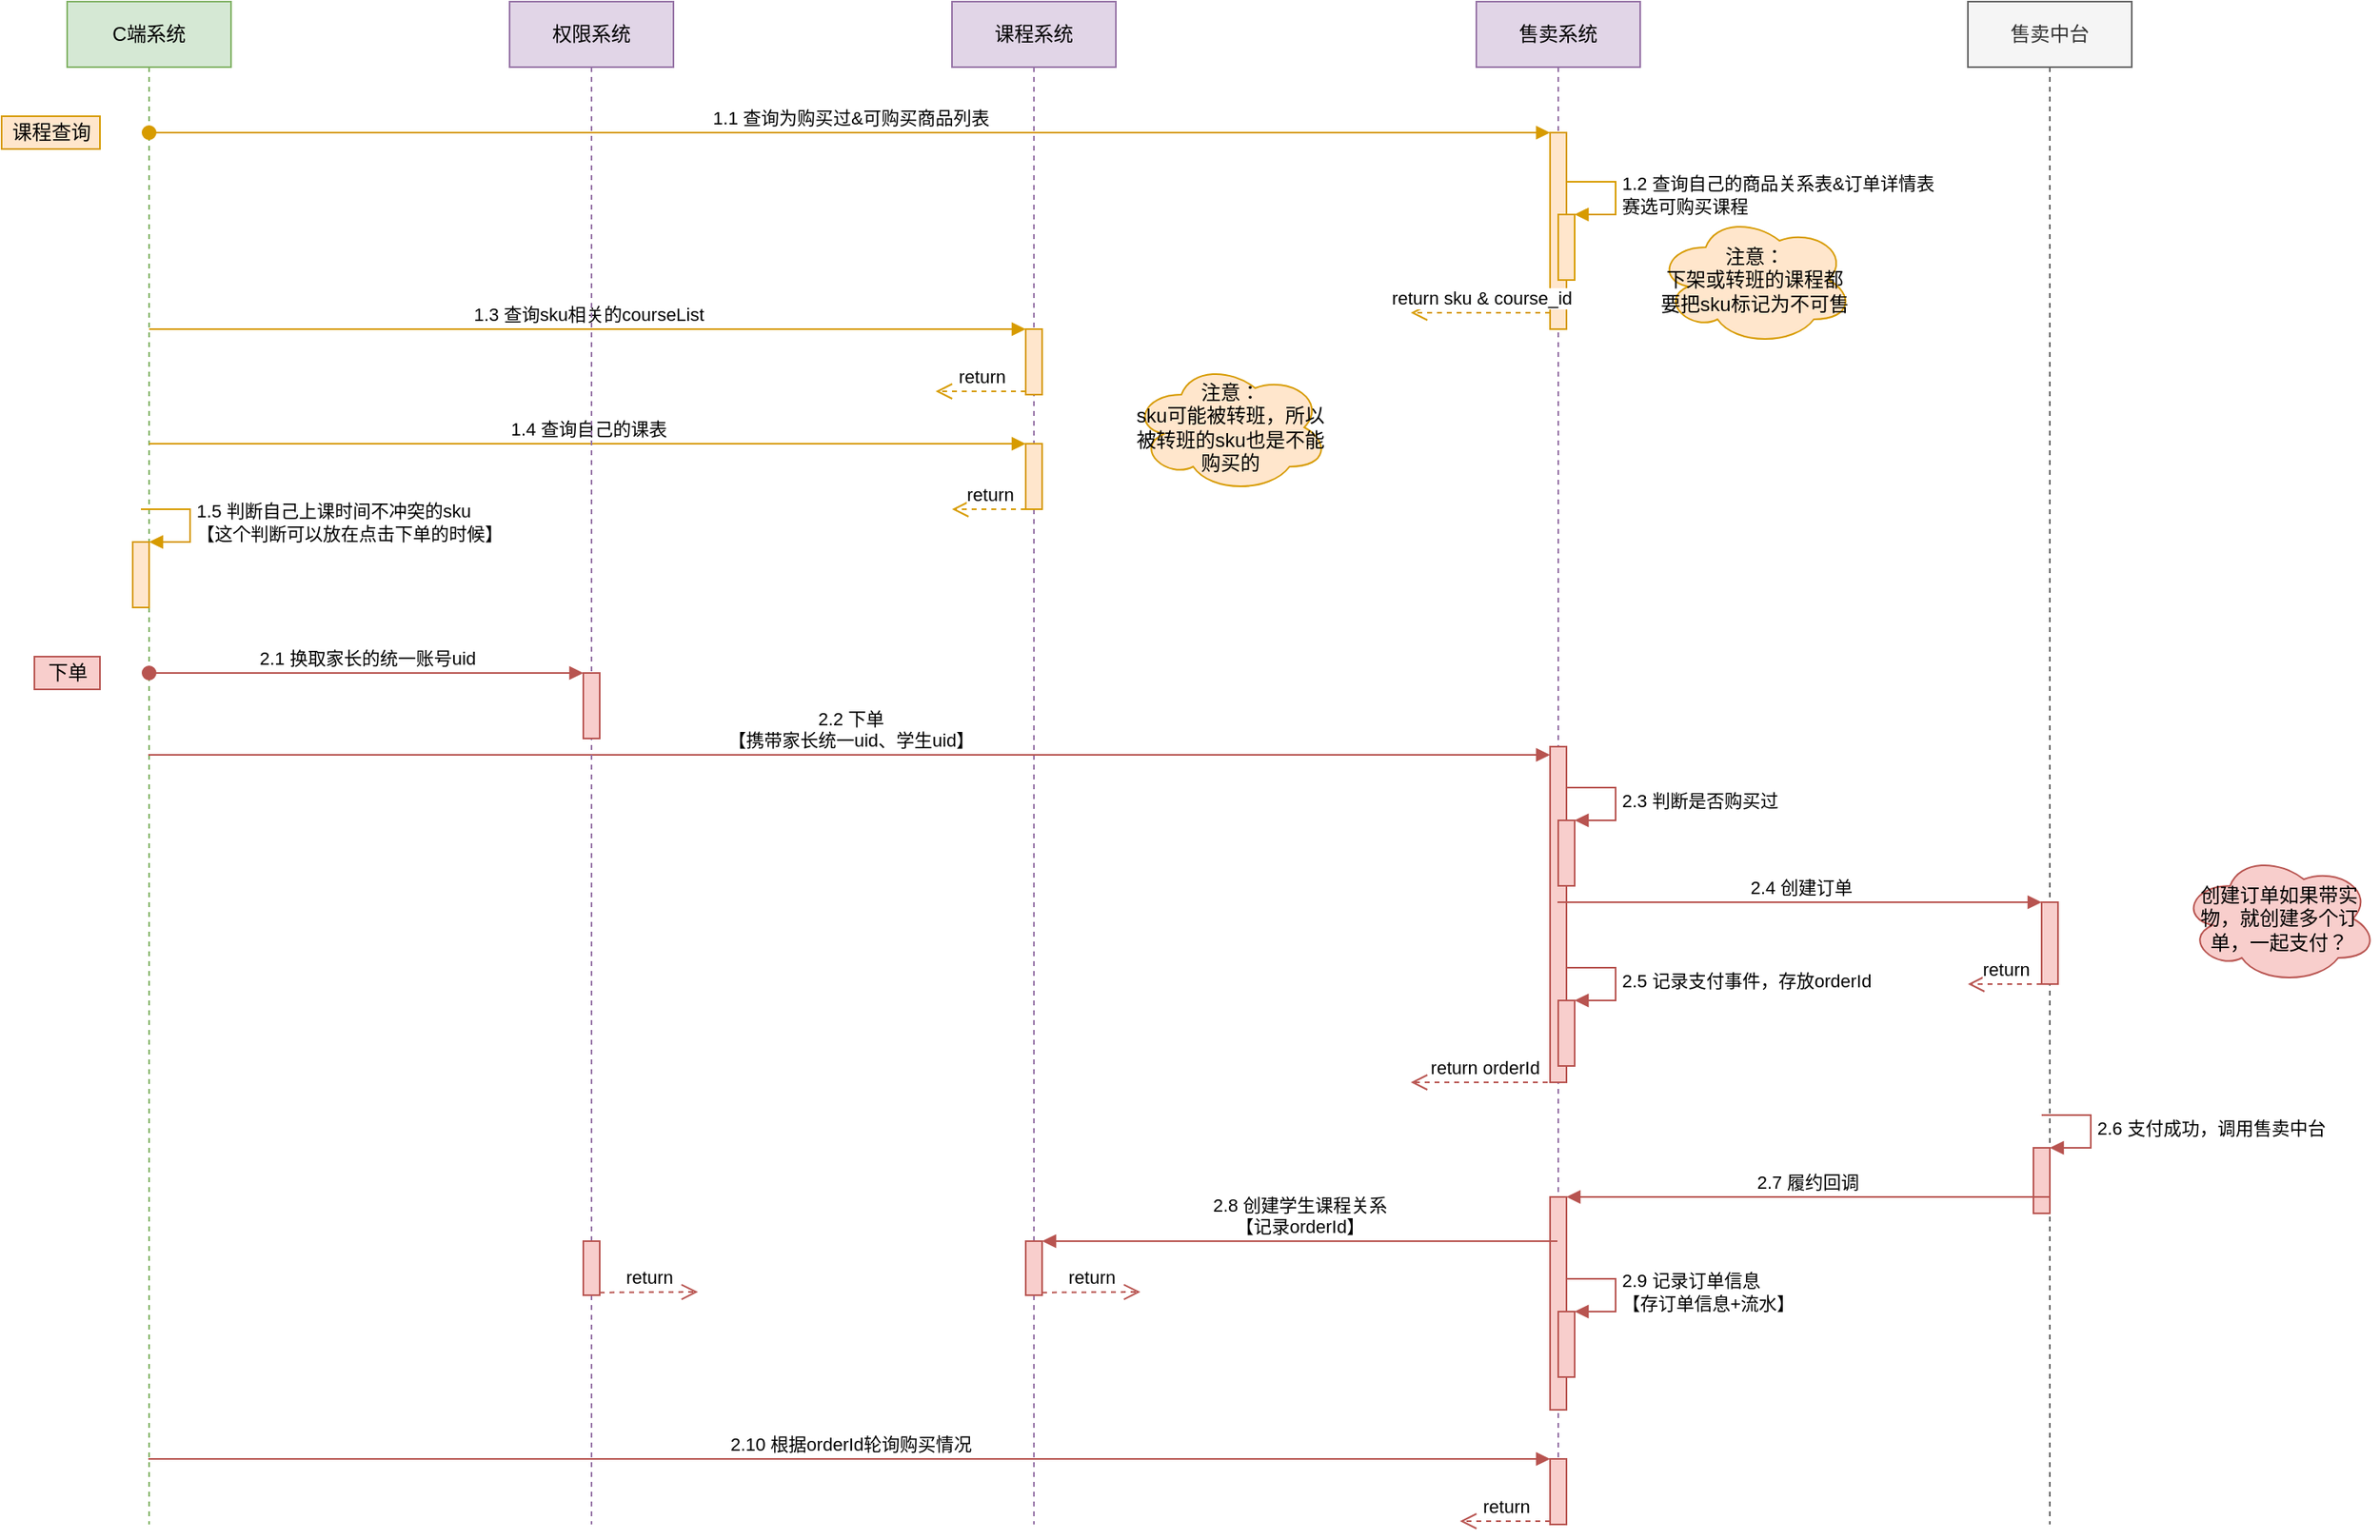 <mxfile version="15.7.3" type="github">
  <diagram id="UVOvV6fA2UmFdXmWeJSD" name="Page-1">
    <mxGraphModel dx="2125" dy="808" grid="1" gridSize="10" guides="1" tooltips="1" connect="1" arrows="1" fold="1" page="1" pageScale="1" pageWidth="827" pageHeight="1169" math="0" shadow="0">
      <root>
        <mxCell id="0" />
        <mxCell id="1" parent="0" />
        <mxCell id="1KJPhX_gMyuPU1yyWYu5-1" value="C端系统" style="shape=umlLifeline;perimeter=lifelinePerimeter;whiteSpace=wrap;html=1;container=1;collapsible=0;recursiveResize=0;outlineConnect=0;fillColor=#d5e8d4;strokeColor=#82b366;" parent="1" vertex="1">
          <mxGeometry x="-120" y="80" width="100" height="930" as="geometry" />
        </mxCell>
        <mxCell id="1KJPhX_gMyuPU1yyWYu5-18" value="" style="html=1;points=[];perimeter=orthogonalPerimeter;fillColor=#ffe6cc;strokeColor=#d79b00;" parent="1KJPhX_gMyuPU1yyWYu5-1" vertex="1">
          <mxGeometry x="40" y="330" width="10" height="40" as="geometry" />
        </mxCell>
        <mxCell id="1KJPhX_gMyuPU1yyWYu5-19" value="1.5 判断自己上课时间不冲突的sku&lt;br&gt;【这个判断可以放在点击下单的时候】" style="edgeStyle=orthogonalEdgeStyle;html=1;align=left;spacingLeft=2;endArrow=block;rounded=0;entryX=1;entryY=0;fillColor=#ffe6cc;strokeColor=#d79b00;" parent="1KJPhX_gMyuPU1yyWYu5-1" target="1KJPhX_gMyuPU1yyWYu5-18" edge="1">
          <mxGeometry relative="1" as="geometry">
            <mxPoint x="45" y="310" as="sourcePoint" />
            <Array as="points">
              <mxPoint x="75" y="310" />
            </Array>
          </mxGeometry>
        </mxCell>
        <mxCell id="1KJPhX_gMyuPU1yyWYu5-2" value="课程系统" style="shape=umlLifeline;perimeter=lifelinePerimeter;whiteSpace=wrap;html=1;container=1;collapsible=0;recursiveResize=0;outlineConnect=0;fillColor=#e1d5e7;strokeColor=#9673a6;" parent="1" vertex="1">
          <mxGeometry x="420" y="80" width="100" height="930" as="geometry" />
        </mxCell>
        <mxCell id="1KJPhX_gMyuPU1yyWYu5-11" value="" style="html=1;points=[];perimeter=orthogonalPerimeter;fillColor=#ffe6cc;strokeColor=#d79b00;" parent="1KJPhX_gMyuPU1yyWYu5-2" vertex="1">
          <mxGeometry x="45" y="200" width="10" height="40" as="geometry" />
        </mxCell>
        <mxCell id="1KJPhX_gMyuPU1yyWYu5-13" value="return" style="html=1;verticalAlign=bottom;endArrow=open;dashed=1;endSize=8;exitX=0;exitY=0.95;rounded=0;fillColor=#ffe6cc;strokeColor=#d79b00;" parent="1KJPhX_gMyuPU1yyWYu5-2" source="1KJPhX_gMyuPU1yyWYu5-11" edge="1">
          <mxGeometry relative="1" as="geometry">
            <mxPoint x="-10" y="238" as="targetPoint" />
          </mxGeometry>
        </mxCell>
        <mxCell id="1KJPhX_gMyuPU1yyWYu5-15" value="" style="html=1;points=[];perimeter=orthogonalPerimeter;fillColor=#ffe6cc;strokeColor=#d79b00;" parent="1KJPhX_gMyuPU1yyWYu5-2" vertex="1">
          <mxGeometry x="45" y="270" width="10" height="40" as="geometry" />
        </mxCell>
        <mxCell id="1KJPhX_gMyuPU1yyWYu5-17" value="return" style="html=1;verticalAlign=bottom;endArrow=open;dashed=1;endSize=8;rounded=0;fillColor=#ffe6cc;strokeColor=#d79b00;" parent="1KJPhX_gMyuPU1yyWYu5-2" source="1KJPhX_gMyuPU1yyWYu5-15" edge="1">
          <mxGeometry relative="1" as="geometry">
            <mxPoint y="310" as="targetPoint" />
          </mxGeometry>
        </mxCell>
        <mxCell id="1KJPhX_gMyuPU1yyWYu5-37" value="" style="html=1;points=[];perimeter=orthogonalPerimeter;fillColor=#f8cecc;strokeColor=#b85450;" parent="1KJPhX_gMyuPU1yyWYu5-2" vertex="1">
          <mxGeometry x="45" y="757" width="10" height="33" as="geometry" />
        </mxCell>
        <mxCell id="1KJPhX_gMyuPU1yyWYu5-39" value="return" style="html=1;verticalAlign=bottom;endArrow=open;dashed=1;endSize=8;exitX=1;exitY=0.95;rounded=0;fillColor=#f8cecc;strokeColor=#b85450;" parent="1KJPhX_gMyuPU1yyWYu5-2" source="1KJPhX_gMyuPU1yyWYu5-37" edge="1">
          <mxGeometry relative="1" as="geometry">
            <mxPoint x="115" y="788" as="targetPoint" />
          </mxGeometry>
        </mxCell>
        <mxCell id="1KJPhX_gMyuPU1yyWYu5-3" value="售卖系统" style="shape=umlLifeline;perimeter=lifelinePerimeter;whiteSpace=wrap;html=1;container=1;collapsible=0;recursiveResize=0;outlineConnect=0;fillColor=#e1d5e7;strokeColor=#9673a6;" parent="1" vertex="1">
          <mxGeometry x="740" y="80" width="100" height="930" as="geometry" />
        </mxCell>
        <mxCell id="1KJPhX_gMyuPU1yyWYu5-5" value="" style="html=1;points=[];perimeter=orthogonalPerimeter;fillColor=#ffe6cc;strokeColor=#d79b00;" parent="1KJPhX_gMyuPU1yyWYu5-3" vertex="1">
          <mxGeometry x="45" y="80" width="10" height="120" as="geometry" />
        </mxCell>
        <mxCell id="1KJPhX_gMyuPU1yyWYu5-8" value="" style="html=1;points=[];perimeter=orthogonalPerimeter;fillColor=#ffe6cc;strokeColor=#d79b00;" parent="1KJPhX_gMyuPU1yyWYu5-3" vertex="1">
          <mxGeometry x="50" y="130" width="10" height="40" as="geometry" />
        </mxCell>
        <mxCell id="1KJPhX_gMyuPU1yyWYu5-9" value="1.2 查询自己的商品关系表&amp;amp;订单详情表&lt;br&gt;赛选可购买课程" style="edgeStyle=orthogonalEdgeStyle;html=1;align=left;spacingLeft=2;endArrow=block;rounded=0;entryX=1;entryY=0;fillColor=#ffe6cc;strokeColor=#d79b00;" parent="1KJPhX_gMyuPU1yyWYu5-3" target="1KJPhX_gMyuPU1yyWYu5-8" edge="1">
          <mxGeometry relative="1" as="geometry">
            <mxPoint x="55" y="110" as="sourcePoint" />
            <Array as="points">
              <mxPoint x="85" y="110" />
            </Array>
          </mxGeometry>
        </mxCell>
        <mxCell id="1KJPhX_gMyuPU1yyWYu5-21" value="" style="html=1;points=[];perimeter=orthogonalPerimeter;fillColor=#f8cecc;strokeColor=#b85450;" parent="1KJPhX_gMyuPU1yyWYu5-3" vertex="1">
          <mxGeometry x="45" y="455" width="10" height="205" as="geometry" />
        </mxCell>
        <mxCell id="1KJPhX_gMyuPU1yyWYu5-23" value="" style="html=1;points=[];perimeter=orthogonalPerimeter;fillColor=#f8cecc;strokeColor=#b85450;" parent="1KJPhX_gMyuPU1yyWYu5-3" vertex="1">
          <mxGeometry x="50" y="500" width="10" height="40" as="geometry" />
        </mxCell>
        <mxCell id="1KJPhX_gMyuPU1yyWYu5-24" value="2.3 判断是否购买过" style="edgeStyle=orthogonalEdgeStyle;html=1;align=left;spacingLeft=2;endArrow=block;rounded=0;entryX=1;entryY=0;fillColor=#f8cecc;strokeColor=#b85450;" parent="1KJPhX_gMyuPU1yyWYu5-3" target="1KJPhX_gMyuPU1yyWYu5-23" edge="1">
          <mxGeometry relative="1" as="geometry">
            <mxPoint x="55" y="480" as="sourcePoint" />
            <Array as="points">
              <mxPoint x="85" y="480" />
            </Array>
          </mxGeometry>
        </mxCell>
        <mxCell id="1KJPhX_gMyuPU1yyWYu5-28" value="" style="html=1;points=[];perimeter=orthogonalPerimeter;fillColor=#f8cecc;strokeColor=#b85450;" parent="1KJPhX_gMyuPU1yyWYu5-3" vertex="1">
          <mxGeometry x="50" y="610" width="10" height="40" as="geometry" />
        </mxCell>
        <mxCell id="1KJPhX_gMyuPU1yyWYu5-29" value="2.5 记录支付事件，存放orderId" style="edgeStyle=orthogonalEdgeStyle;html=1;align=left;spacingLeft=2;endArrow=block;rounded=0;entryX=1;entryY=0;fillColor=#f8cecc;strokeColor=#b85450;" parent="1KJPhX_gMyuPU1yyWYu5-3" target="1KJPhX_gMyuPU1yyWYu5-28" edge="1">
          <mxGeometry relative="1" as="geometry">
            <mxPoint x="55" y="590" as="sourcePoint" />
            <Array as="points">
              <mxPoint x="85" y="590" />
            </Array>
          </mxGeometry>
        </mxCell>
        <mxCell id="1KJPhX_gMyuPU1yyWYu5-33" value="" style="html=1;points=[];perimeter=orthogonalPerimeter;fillColor=#f8cecc;strokeColor=#b85450;" parent="1KJPhX_gMyuPU1yyWYu5-3" vertex="1">
          <mxGeometry x="45" y="730" width="10" height="130" as="geometry" />
        </mxCell>
        <mxCell id="1KJPhX_gMyuPU1yyWYu5-40" value="" style="html=1;points=[];perimeter=orthogonalPerimeter;fillColor=#f8cecc;strokeColor=#b85450;" parent="1KJPhX_gMyuPU1yyWYu5-3" vertex="1">
          <mxGeometry x="50" y="800" width="10" height="40" as="geometry" />
        </mxCell>
        <mxCell id="1KJPhX_gMyuPU1yyWYu5-41" value="2.9 记录订单信息&lt;br&gt;【存订单信息+流水】" style="edgeStyle=orthogonalEdgeStyle;html=1;align=left;spacingLeft=2;endArrow=block;rounded=0;entryX=1;entryY=0;fillColor=#f8cecc;strokeColor=#b85450;" parent="1KJPhX_gMyuPU1yyWYu5-3" target="1KJPhX_gMyuPU1yyWYu5-40" edge="1">
          <mxGeometry relative="1" as="geometry">
            <mxPoint x="55" y="780" as="sourcePoint" />
            <Array as="points">
              <mxPoint x="85" y="780" />
            </Array>
          </mxGeometry>
        </mxCell>
        <mxCell id="1KJPhX_gMyuPU1yyWYu5-42" value="" style="html=1;points=[];perimeter=orthogonalPerimeter;fillColor=#f8cecc;strokeColor=#b85450;" parent="1KJPhX_gMyuPU1yyWYu5-3" vertex="1">
          <mxGeometry x="45" y="890" width="10" height="40" as="geometry" />
        </mxCell>
        <mxCell id="1KJPhX_gMyuPU1yyWYu5-44" value="return" style="html=1;verticalAlign=bottom;endArrow=open;dashed=1;endSize=8;exitX=0;exitY=0.95;rounded=0;fillColor=#f8cecc;strokeColor=#b85450;" parent="1KJPhX_gMyuPU1yyWYu5-3" source="1KJPhX_gMyuPU1yyWYu5-42" edge="1">
          <mxGeometry relative="1" as="geometry">
            <mxPoint x="-10" y="928" as="targetPoint" />
          </mxGeometry>
        </mxCell>
        <mxCell id="1KJPhX_gMyuPU1yyWYu5-4" value="售卖中台" style="shape=umlLifeline;perimeter=lifelinePerimeter;whiteSpace=wrap;html=1;container=1;collapsible=0;recursiveResize=0;outlineConnect=0;fillColor=#f5f5f5;fontColor=#333333;strokeColor=#666666;" parent="1" vertex="1">
          <mxGeometry x="1040" y="80" width="100" height="930" as="geometry" />
        </mxCell>
        <mxCell id="1KJPhX_gMyuPU1yyWYu5-25" value="" style="html=1;points=[];perimeter=orthogonalPerimeter;fillColor=#f8cecc;strokeColor=#b85450;" parent="1KJPhX_gMyuPU1yyWYu5-4" vertex="1">
          <mxGeometry x="45" y="550" width="10" height="50" as="geometry" />
        </mxCell>
        <mxCell id="1KJPhX_gMyuPU1yyWYu5-27" value="return" style="html=1;verticalAlign=bottom;endArrow=open;dashed=1;endSize=8;rounded=0;fillColor=#f8cecc;strokeColor=#b85450;" parent="1KJPhX_gMyuPU1yyWYu5-4" source="1KJPhX_gMyuPU1yyWYu5-25" edge="1">
          <mxGeometry relative="1" as="geometry">
            <mxPoint y="600" as="targetPoint" />
          </mxGeometry>
        </mxCell>
        <mxCell id="1KJPhX_gMyuPU1yyWYu5-31" value="" style="html=1;points=[];perimeter=orthogonalPerimeter;fillColor=#f8cecc;strokeColor=#b85450;" parent="1KJPhX_gMyuPU1yyWYu5-4" vertex="1">
          <mxGeometry x="40" y="700" width="10" height="40" as="geometry" />
        </mxCell>
        <mxCell id="1KJPhX_gMyuPU1yyWYu5-32" value="2.6 支付成功，调用售卖中台" style="edgeStyle=orthogonalEdgeStyle;html=1;align=left;spacingLeft=2;endArrow=block;rounded=0;entryX=1;entryY=0;fillColor=#f8cecc;strokeColor=#b85450;" parent="1KJPhX_gMyuPU1yyWYu5-4" target="1KJPhX_gMyuPU1yyWYu5-31" edge="1">
          <mxGeometry relative="1" as="geometry">
            <mxPoint x="45" y="680" as="sourcePoint" />
            <Array as="points">
              <mxPoint x="75" y="680" />
            </Array>
          </mxGeometry>
        </mxCell>
        <mxCell id="1KJPhX_gMyuPU1yyWYu5-6" value="1.1 查询为购买过&amp;amp;可购买商品列表" style="html=1;verticalAlign=bottom;startArrow=oval;endArrow=block;startSize=8;rounded=0;fillColor=#ffe6cc;strokeColor=#d79b00;" parent="1" source="1KJPhX_gMyuPU1yyWYu5-1" target="1KJPhX_gMyuPU1yyWYu5-5" edge="1">
          <mxGeometry relative="1" as="geometry">
            <mxPoint x="725" y="160" as="sourcePoint" />
            <Array as="points">
              <mxPoint x="350" y="160" />
            </Array>
          </mxGeometry>
        </mxCell>
        <mxCell id="1KJPhX_gMyuPU1yyWYu5-7" value="课程查询" style="text;html=1;align=center;verticalAlign=middle;resizable=0;points=[];autosize=1;strokeColor=#d79b00;fillColor=#ffe6cc;" parent="1" vertex="1">
          <mxGeometry x="-160" y="150" width="60" height="20" as="geometry" />
        </mxCell>
        <mxCell id="1KJPhX_gMyuPU1yyWYu5-10" value="return sku &amp;amp; course_id" style="html=1;verticalAlign=bottom;endArrow=open;dashed=1;endSize=8;rounded=0;fillColor=#ffe6cc;strokeColor=#d79b00;" parent="1" source="1KJPhX_gMyuPU1yyWYu5-5" edge="1">
          <mxGeometry relative="1" as="geometry">
            <mxPoint x="780" y="270" as="sourcePoint" />
            <mxPoint x="700" y="270" as="targetPoint" />
          </mxGeometry>
        </mxCell>
        <mxCell id="1KJPhX_gMyuPU1yyWYu5-12" value="1.3 查询sku相关的courseList" style="html=1;verticalAlign=bottom;endArrow=block;entryX=0;entryY=0;rounded=0;fillColor=#ffe6cc;strokeColor=#d79b00;" parent="1" source="1KJPhX_gMyuPU1yyWYu5-1" target="1KJPhX_gMyuPU1yyWYu5-11" edge="1">
          <mxGeometry relative="1" as="geometry">
            <mxPoint x="395" y="280" as="sourcePoint" />
          </mxGeometry>
        </mxCell>
        <mxCell id="1KJPhX_gMyuPU1yyWYu5-14" value="注意：&lt;br&gt;下架或转班的课程都要把sku标记为不可售" style="ellipse;shape=cloud;whiteSpace=wrap;html=1;fillColor=#ffe6cc;strokeColor=#d79b00;" parent="1" vertex="1">
          <mxGeometry x="850" y="210" width="120" height="80" as="geometry" />
        </mxCell>
        <mxCell id="1KJPhX_gMyuPU1yyWYu5-16" value="1.4 查询自己的课表" style="html=1;verticalAlign=bottom;endArrow=block;entryX=0;entryY=0;rounded=0;fillColor=#ffe6cc;strokeColor=#d79b00;" parent="1" source="1KJPhX_gMyuPU1yyWYu5-1" target="1KJPhX_gMyuPU1yyWYu5-15" edge="1">
          <mxGeometry relative="1" as="geometry">
            <mxPoint x="395" y="350" as="sourcePoint" />
          </mxGeometry>
        </mxCell>
        <mxCell id="1KJPhX_gMyuPU1yyWYu5-20" value="注意：&lt;br&gt;sku可能被转班，所以被转班的sku也是不能购买的" style="ellipse;shape=cloud;whiteSpace=wrap;html=1;fillColor=#ffe6cc;strokeColor=#d79b00;" parent="1" vertex="1">
          <mxGeometry x="530" y="300" width="120" height="80" as="geometry" />
        </mxCell>
        <mxCell id="1KJPhX_gMyuPU1yyWYu5-22" value="2.2 下单&lt;br&gt;【携带家长统一uid、学生uid】" style="html=1;verticalAlign=bottom;startArrow=none;endArrow=block;startSize=8;rounded=0;fillColor=#f8cecc;strokeColor=#b85450;startFill=0;" parent="1" target="1KJPhX_gMyuPU1yyWYu5-21" edge="1">
          <mxGeometry relative="1" as="geometry">
            <mxPoint x="-70.5" y="540" as="sourcePoint" />
            <Array as="points">
              <mxPoint x="340" y="540" />
            </Array>
          </mxGeometry>
        </mxCell>
        <mxCell id="1KJPhX_gMyuPU1yyWYu5-26" value="2.4 创建订单" style="html=1;verticalAlign=bottom;endArrow=block;entryX=0;entryY=0;rounded=0;fillColor=#f8cecc;strokeColor=#b85450;" parent="1" target="1KJPhX_gMyuPU1yyWYu5-25" edge="1">
          <mxGeometry relative="1" as="geometry">
            <mxPoint x="789.5" y="630" as="sourcePoint" />
          </mxGeometry>
        </mxCell>
        <mxCell id="1KJPhX_gMyuPU1yyWYu5-30" value="return orderId" style="html=1;verticalAlign=bottom;endArrow=open;dashed=1;endSize=8;rounded=0;fillColor=#f8cecc;strokeColor=#b85450;" parent="1" edge="1">
          <mxGeometry relative="1" as="geometry">
            <mxPoint x="789.5" y="740" as="sourcePoint" />
            <mxPoint x="700" y="740" as="targetPoint" />
            <Array as="points">
              <mxPoint x="730" y="740" />
            </Array>
          </mxGeometry>
        </mxCell>
        <mxCell id="1KJPhX_gMyuPU1yyWYu5-34" value="2.7 履约回调" style="html=1;verticalAlign=bottom;endArrow=block;entryX=1;entryY=0;rounded=0;fillColor=#f8cecc;strokeColor=#b85450;" parent="1" target="1KJPhX_gMyuPU1yyWYu5-33" edge="1">
          <mxGeometry relative="1" as="geometry">
            <mxPoint x="1089.5" y="810" as="sourcePoint" />
          </mxGeometry>
        </mxCell>
        <mxCell id="1KJPhX_gMyuPU1yyWYu5-38" value="2.8 创建学生课程关系&lt;br&gt;【记录orderId】" style="html=1;verticalAlign=bottom;endArrow=block;entryX=1;entryY=0;rounded=0;fillColor=#f8cecc;strokeColor=#b85450;" parent="1" target="1KJPhX_gMyuPU1yyWYu5-37" edge="1">
          <mxGeometry relative="1" as="geometry">
            <mxPoint x="789.5" y="837" as="sourcePoint" />
          </mxGeometry>
        </mxCell>
        <mxCell id="1KJPhX_gMyuPU1yyWYu5-43" value="2.10 根据orderId轮询购买情况" style="html=1;verticalAlign=bottom;endArrow=block;entryX=0;entryY=0;rounded=0;fillColor=#f8cecc;strokeColor=#b85450;" parent="1" target="1KJPhX_gMyuPU1yyWYu5-42" edge="1">
          <mxGeometry relative="1" as="geometry">
            <mxPoint x="-70.5" y="970" as="sourcePoint" />
          </mxGeometry>
        </mxCell>
        <mxCell id="Sqjw6PsiHCymJ-yRBsUN-1" value="权限系统" style="shape=umlLifeline;perimeter=lifelinePerimeter;whiteSpace=wrap;html=1;container=1;collapsible=0;recursiveResize=0;outlineConnect=0;fillColor=#e1d5e7;strokeColor=#9673a6;" parent="1" vertex="1">
          <mxGeometry x="150" y="80" width="100" height="930" as="geometry" />
        </mxCell>
        <mxCell id="Sqjw6PsiHCymJ-yRBsUN-6" value="" style="html=1;points=[];perimeter=orthogonalPerimeter;fillColor=#f8cecc;strokeColor=#b85450;" parent="Sqjw6PsiHCymJ-yRBsUN-1" vertex="1">
          <mxGeometry x="45" y="757" width="10" height="33" as="geometry" />
        </mxCell>
        <mxCell id="Sqjw6PsiHCymJ-yRBsUN-7" value="return" style="html=1;verticalAlign=bottom;endArrow=open;dashed=1;endSize=8;exitX=1;exitY=0.95;rounded=0;fillColor=#f8cecc;strokeColor=#b85450;" parent="Sqjw6PsiHCymJ-yRBsUN-1" source="Sqjw6PsiHCymJ-yRBsUN-6" edge="1">
          <mxGeometry relative="1" as="geometry">
            <mxPoint x="115" y="788" as="targetPoint" />
          </mxGeometry>
        </mxCell>
        <mxCell id="Sqjw6PsiHCymJ-yRBsUN-8" value="" style="html=1;points=[];perimeter=orthogonalPerimeter;fillColor=#f8cecc;strokeColor=#b85450;" parent="Sqjw6PsiHCymJ-yRBsUN-1" vertex="1">
          <mxGeometry x="45" y="410" width="10" height="40" as="geometry" />
        </mxCell>
        <mxCell id="Sqjw6PsiHCymJ-yRBsUN-9" value="2.1 换取家长的统一账号uid" style="html=1;verticalAlign=bottom;startArrow=oval;endArrow=block;startSize=8;rounded=0;fillColor=#f8cecc;strokeColor=#b85450;" parent="1" source="1KJPhX_gMyuPU1yyWYu5-1" target="Sqjw6PsiHCymJ-yRBsUN-8" edge="1">
          <mxGeometry relative="1" as="geometry">
            <mxPoint x="135" y="490" as="sourcePoint" />
            <Array as="points">
              <mxPoint y="490" />
            </Array>
          </mxGeometry>
        </mxCell>
        <mxCell id="Sqjw6PsiHCymJ-yRBsUN-10" value="下单" style="text;html=1;align=center;verticalAlign=middle;resizable=0;points=[];autosize=1;strokeColor=#b85450;fillColor=#f8cecc;" parent="1" vertex="1">
          <mxGeometry x="-140" y="480" width="40" height="20" as="geometry" />
        </mxCell>
        <mxCell id="40i2sDK0RFl-MGYWNSZK-1" value="创建订单如果带实物，就创建多个订单，一起支付？" style="ellipse;shape=cloud;whiteSpace=wrap;html=1;fillColor=#f8cecc;strokeColor=#b85450;" vertex="1" parent="1">
          <mxGeometry x="1170" y="600" width="120" height="80" as="geometry" />
        </mxCell>
      </root>
    </mxGraphModel>
  </diagram>
</mxfile>
